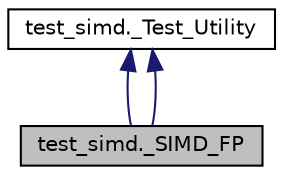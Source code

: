 digraph "test_simd._SIMD_FP"
{
 // LATEX_PDF_SIZE
  edge [fontname="Helvetica",fontsize="10",labelfontname="Helvetica",labelfontsize="10"];
  node [fontname="Helvetica",fontsize="10",shape=record];
  Node1 [label="test_simd._SIMD_FP",height=0.2,width=0.4,color="black", fillcolor="grey75", style="filled", fontcolor="black",tooltip=" "];
  Node2 -> Node1 [dir="back",color="midnightblue",fontsize="10",style="solid",fontname="Helvetica"];
  Node2 [label="test_simd._Test_Utility",height=0.2,width=0.4,color="black", fillcolor="white", style="filled",URL="$classtest__simd_1_1__Test__Utility.html",tooltip=" "];
  Node2 -> Node1 [dir="back",color="midnightblue",fontsize="10",style="solid",fontname="Helvetica"];
}
